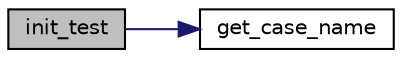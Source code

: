 digraph "init_test"
{
 // LATEX_PDF_SIZE
  edge [fontname="Helvetica",fontsize="10",labelfontname="Helvetica",labelfontsize="10"];
  node [fontname="Helvetica",fontsize="10",shape=record];
  rankdir="LR";
  Node1 [label="init_test",height=0.2,width=0.4,color="black", fillcolor="grey75", style="filled", fontcolor="black",tooltip="Defines section in the conf.json that is used to load parameters from."];
  Node1 -> Node2 [color="midnightblue",fontsize="10",style="solid",fontname="Helvetica"];
  Node2 [label="get_case_name",height=0.2,width=0.4,color="black", fillcolor="white", style="filled",URL="$class_kernel_tests.html#a5a1ec6ee393f8538815bc0a82eac2e88",tooltip="Get name of the test case from JSON file."];
}
